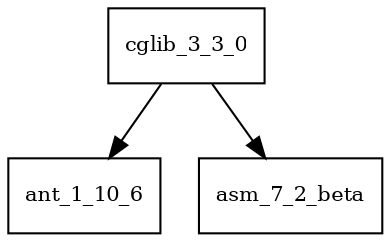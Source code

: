 digraph cglib_3_3_0_dependencies {
  node [shape = box, fontsize=10.0];
  cglib_3_3_0 -> ant_1_10_6;
  cglib_3_3_0 -> asm_7_2_beta;
}
